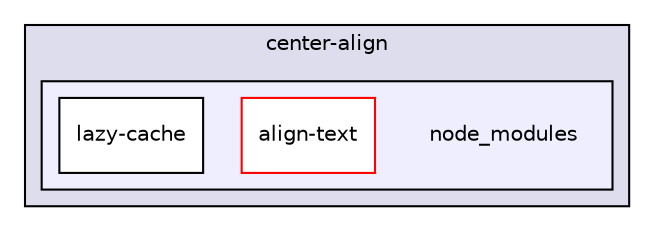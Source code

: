 digraph "gulp-src/node_modules/gulp-uglify/node_modules/uglify-js/node_modules/yargs/node_modules/cliui/node_modules/center-align/node_modules" {
  compound=true
  node [ fontsize="10", fontname="Helvetica"];
  edge [ labelfontsize="10", labelfontname="Helvetica"];
  subgraph clusterdir_24cc82ee7b1b8ad7c839884e0778c1a9 {
    graph [ bgcolor="#ddddee", pencolor="black", label="center-align" fontname="Helvetica", fontsize="10", URL="dir_24cc82ee7b1b8ad7c839884e0778c1a9.html"]
  subgraph clusterdir_269126d72464f89c15110e11f5f24e30 {
    graph [ bgcolor="#eeeeff", pencolor="black", label="" URL="dir_269126d72464f89c15110e11f5f24e30.html"];
    dir_269126d72464f89c15110e11f5f24e30 [shape=plaintext label="node_modules"];
    dir_938c01fd62680bd884a5db75193a8748 [shape=box label="align-text" color="red" fillcolor="white" style="filled" URL="dir_938c01fd62680bd884a5db75193a8748.html"];
    dir_33752f4f1c7bc4894aaedb86e1492a9f [shape=box label="lazy-cache" color="black" fillcolor="white" style="filled" URL="dir_33752f4f1c7bc4894aaedb86e1492a9f.html"];
  }
  }
}
